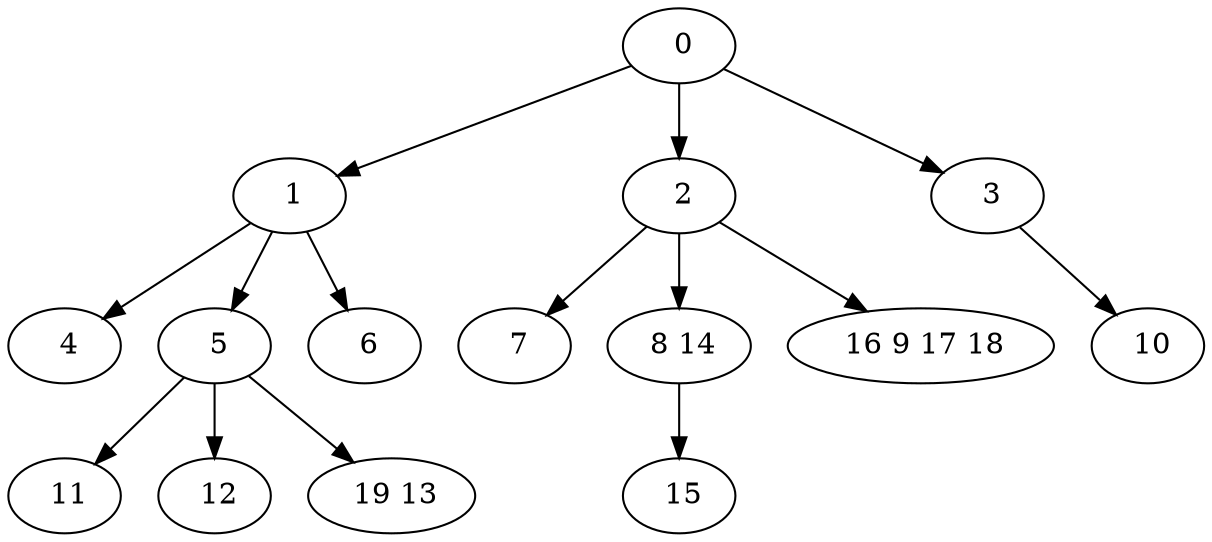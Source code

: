 digraph mytree {
" 0" -> " 1";
" 0" -> " 2";
" 0" -> " 3";
" 1" -> " 4";
" 1" -> " 5";
" 1" -> " 6";
" 2" -> " 7";
" 2" -> " 8 14";
" 2" -> " 16 9 17 18";
" 3" -> " 10";
" 4";
" 5" -> " 11";
" 5" -> " 12";
" 5" -> " 19 13";
" 6";
" 7";
" 8 14" -> " 15";
" 16 9 17 18";
" 10";
" 11";
" 12";
" 19 13";
" 15";
}
